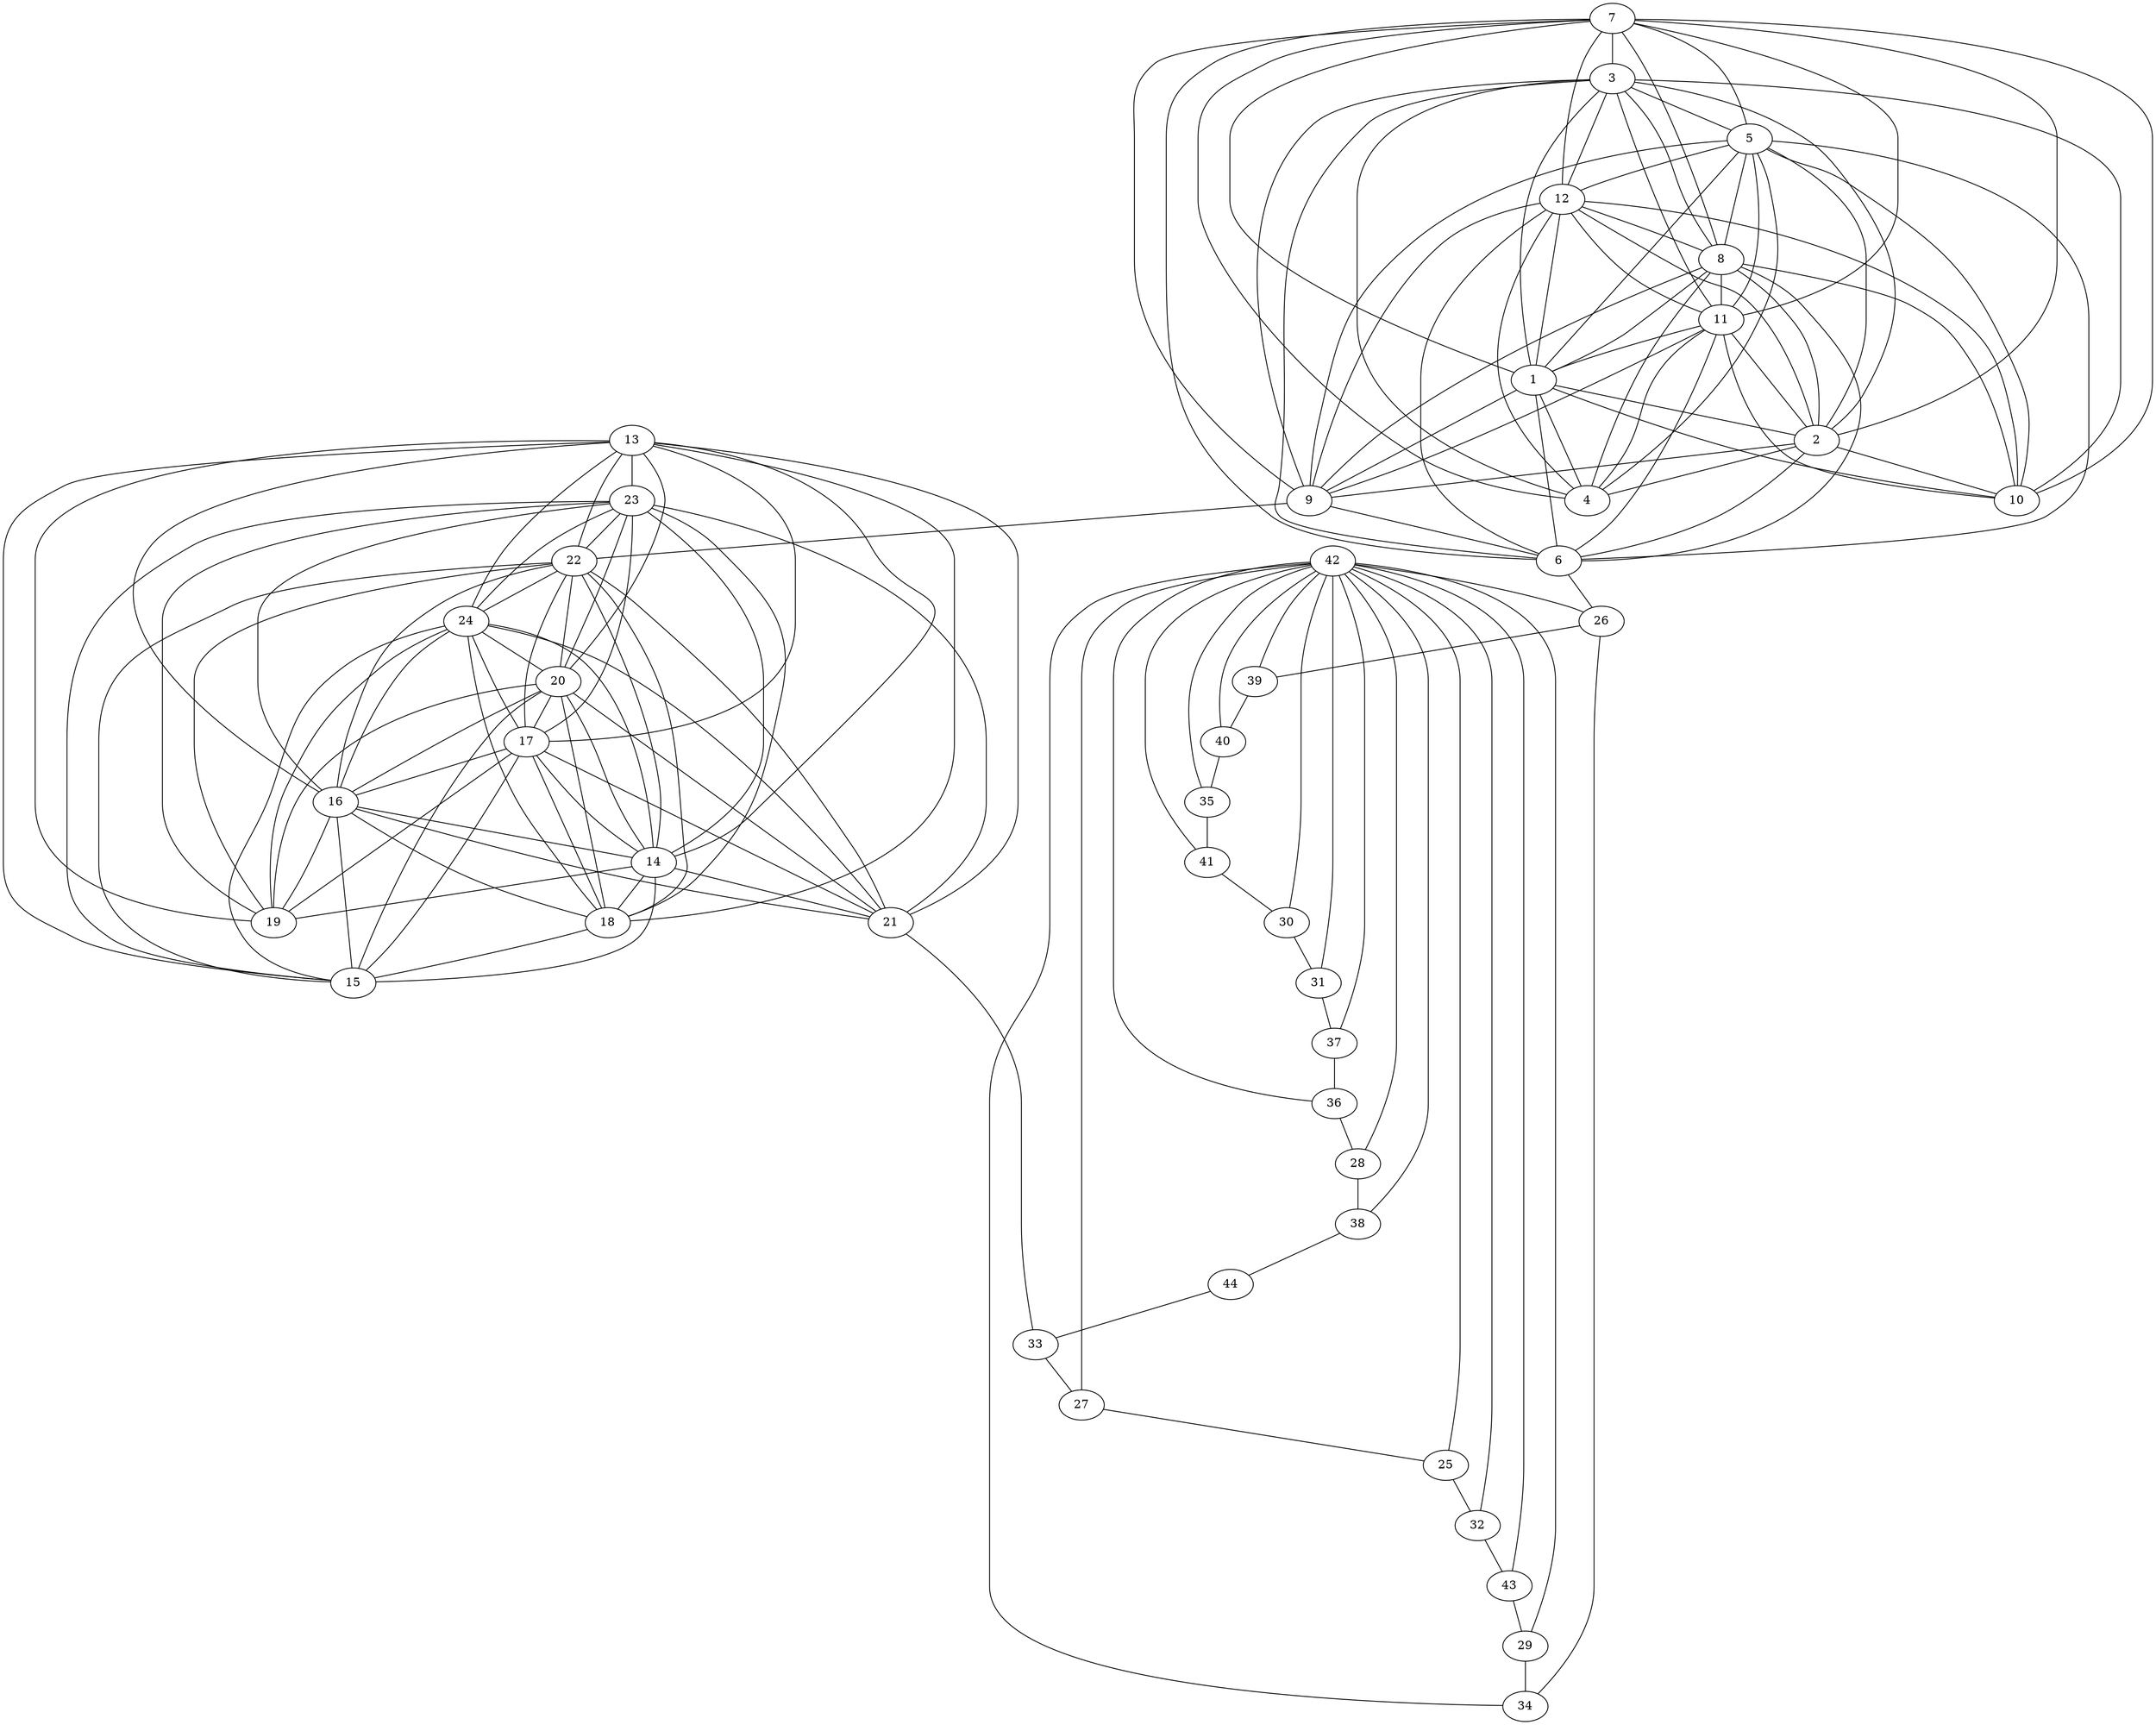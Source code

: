 graph {
1--2;
1--9;
1--6;
1--10;
1--4;
2--9;
2--6;
2--10;
2--4;
3--5;
3--12;
3--8;
3--11;
3--1;
3--2;
3--9;
3--6;
3--10;
3--4;
5--12;
5--8;
5--11;
5--1;
5--2;
5--9;
5--6;
5--10;
5--4;
6--26;
7--3;
7--5;
7--12;
7--8;
7--11;
7--1;
7--2;
7--9;
7--6;
7--10;
7--4;
8--11;
8--1;
8--2;
8--9;
8--6;
8--10;
8--4;
9--6;
9--22;
11--1;
11--2;
11--9;
11--6;
11--10;
11--4;
12--8;
12--11;
12--1;
12--2;
12--9;
12--6;
12--10;
12--4;
13--23;
13--22;
13--24;
13--20;
13--17;
13--16;
13--14;
13--18;
13--15;
13--21;
13--19;
14--18;
14--15;
14--21;
14--19;
16--14;
16--18;
16--15;
16--21;
16--19;
17--16;
17--14;
17--18;
17--15;
17--21;
17--19;
18--15;
20--17;
20--16;
20--14;
20--18;
20--15;
20--21;
20--19;
21--33;
22--24;
22--20;
22--17;
22--16;
22--14;
22--18;
22--15;
22--21;
22--19;
23--22;
23--24;
23--20;
23--17;
23--16;
23--14;
23--18;
23--15;
23--21;
23--19;
24--20;
24--17;
24--16;
24--14;
24--18;
24--15;
24--21;
24--19;
25--32;
26--39;
27--25;
28--38;
29--34;
30--31;
31--37;
32--43;
33--27;
34--26;
35--41;
36--28;
37--36;
38--44;
39--40;
40--35;
41--30;
42--27;
42--25;
42--32;
42--43;
42--29;
42--34;
42--26;
42--39;
42--40;
42--35;
42--41;
42--30;
42--31;
42--37;
42--36;
42--28;
42--38;
43--29;
44--33;
}